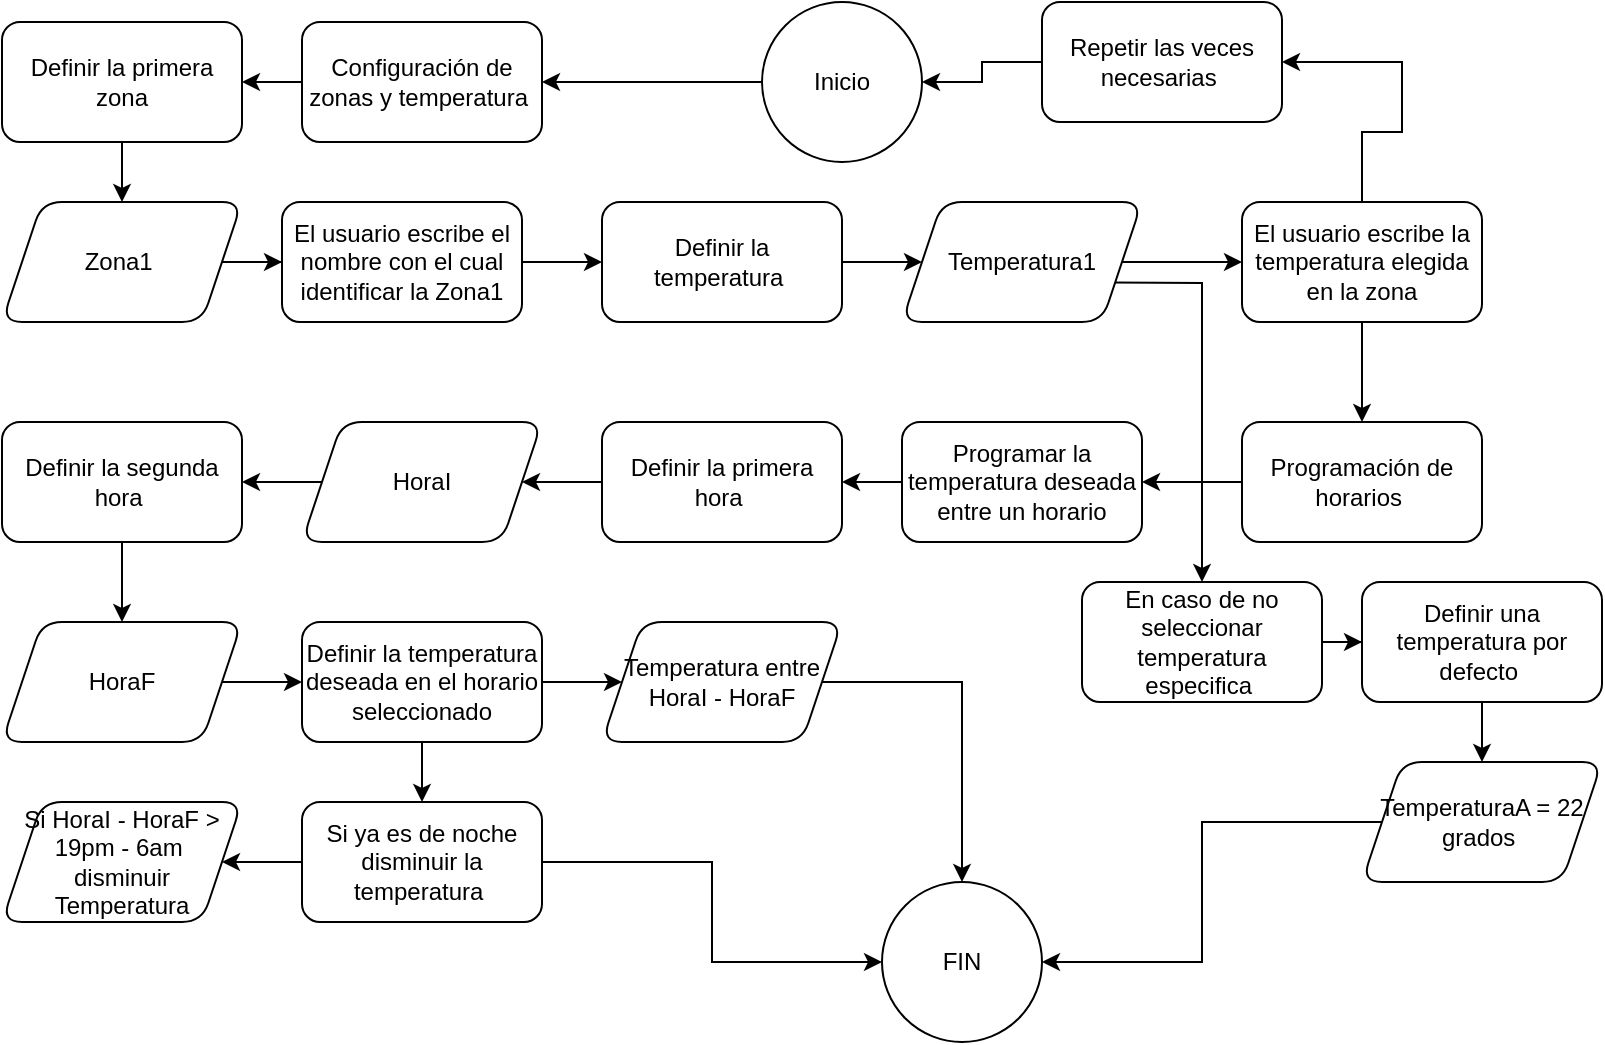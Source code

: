 <mxfile version="24.3.1" type="device">
  <diagram name="Página-1" id="h7pTBiZzXUiJnkc3Qr1c">
    <mxGraphModel dx="1035" dy="541" grid="1" gridSize="10" guides="1" tooltips="1" connect="1" arrows="1" fold="1" page="1" pageScale="1" pageWidth="827" pageHeight="1169" math="0" shadow="0">
      <root>
        <mxCell id="0" />
        <mxCell id="1" parent="0" />
        <mxCell id="I3CXCH3mUX3X6go1XBvZ-2" style="edgeStyle=orthogonalEdgeStyle;rounded=0;orthogonalLoop=1;jettySize=auto;html=1;" edge="1" parent="1" source="I3CXCH3mUX3X6go1XBvZ-1" target="I3CXCH3mUX3X6go1XBvZ-3">
          <mxGeometry relative="1" as="geometry">
            <mxPoint x="290" y="60" as="targetPoint" />
          </mxGeometry>
        </mxCell>
        <mxCell id="I3CXCH3mUX3X6go1XBvZ-1" value="Inicio" style="ellipse;whiteSpace=wrap;html=1;aspect=fixed;" vertex="1" parent="1">
          <mxGeometry x="400" y="20" width="80" height="80" as="geometry" />
        </mxCell>
        <mxCell id="I3CXCH3mUX3X6go1XBvZ-5" value="" style="edgeStyle=orthogonalEdgeStyle;rounded=0;orthogonalLoop=1;jettySize=auto;html=1;" edge="1" parent="1" source="I3CXCH3mUX3X6go1XBvZ-3" target="I3CXCH3mUX3X6go1XBvZ-4">
          <mxGeometry relative="1" as="geometry" />
        </mxCell>
        <mxCell id="I3CXCH3mUX3X6go1XBvZ-3" value="Configuración de zonas y temperatura&amp;nbsp;" style="rounded=1;whiteSpace=wrap;html=1;" vertex="1" parent="1">
          <mxGeometry x="170" y="30" width="120" height="60" as="geometry" />
        </mxCell>
        <mxCell id="I3CXCH3mUX3X6go1XBvZ-7" value="" style="edgeStyle=orthogonalEdgeStyle;rounded=0;orthogonalLoop=1;jettySize=auto;html=1;" edge="1" parent="1" source="I3CXCH3mUX3X6go1XBvZ-4" target="I3CXCH3mUX3X6go1XBvZ-6">
          <mxGeometry relative="1" as="geometry" />
        </mxCell>
        <mxCell id="I3CXCH3mUX3X6go1XBvZ-4" value="Definir la primera zona" style="rounded=1;whiteSpace=wrap;html=1;" vertex="1" parent="1">
          <mxGeometry x="20" y="30" width="120" height="60" as="geometry" />
        </mxCell>
        <mxCell id="I3CXCH3mUX3X6go1XBvZ-9" value="" style="edgeStyle=orthogonalEdgeStyle;rounded=0;orthogonalLoop=1;jettySize=auto;html=1;" edge="1" parent="1" source="I3CXCH3mUX3X6go1XBvZ-6" target="I3CXCH3mUX3X6go1XBvZ-8">
          <mxGeometry relative="1" as="geometry" />
        </mxCell>
        <mxCell id="I3CXCH3mUX3X6go1XBvZ-6" value="Zona1&amp;nbsp;" style="shape=parallelogram;perimeter=parallelogramPerimeter;whiteSpace=wrap;html=1;fixedSize=1;rounded=1;" vertex="1" parent="1">
          <mxGeometry x="20" y="120" width="120" height="60" as="geometry" />
        </mxCell>
        <mxCell id="I3CXCH3mUX3X6go1XBvZ-11" value="" style="edgeStyle=orthogonalEdgeStyle;rounded=0;orthogonalLoop=1;jettySize=auto;html=1;" edge="1" parent="1" source="I3CXCH3mUX3X6go1XBvZ-8" target="I3CXCH3mUX3X6go1XBvZ-10">
          <mxGeometry relative="1" as="geometry" />
        </mxCell>
        <mxCell id="I3CXCH3mUX3X6go1XBvZ-8" value="El usuario escribe el nombre con el cual identificar la Zona1" style="whiteSpace=wrap;html=1;rounded=1;" vertex="1" parent="1">
          <mxGeometry x="160" y="120" width="120" height="60" as="geometry" />
        </mxCell>
        <mxCell id="I3CXCH3mUX3X6go1XBvZ-13" value="" style="edgeStyle=orthogonalEdgeStyle;rounded=0;orthogonalLoop=1;jettySize=auto;html=1;" edge="1" parent="1" source="I3CXCH3mUX3X6go1XBvZ-10" target="I3CXCH3mUX3X6go1XBvZ-12">
          <mxGeometry relative="1" as="geometry" />
        </mxCell>
        <mxCell id="I3CXCH3mUX3X6go1XBvZ-10" value="Definir la temperatura&amp;nbsp;" style="whiteSpace=wrap;html=1;rounded=1;" vertex="1" parent="1">
          <mxGeometry x="320" y="120" width="120" height="60" as="geometry" />
        </mxCell>
        <mxCell id="I3CXCH3mUX3X6go1XBvZ-15" value="" style="edgeStyle=orthogonalEdgeStyle;rounded=0;orthogonalLoop=1;jettySize=auto;html=1;" edge="1" parent="1" source="I3CXCH3mUX3X6go1XBvZ-12" target="I3CXCH3mUX3X6go1XBvZ-14">
          <mxGeometry relative="1" as="geometry" />
        </mxCell>
        <mxCell id="I3CXCH3mUX3X6go1XBvZ-40" style="edgeStyle=orthogonalEdgeStyle;rounded=0;orthogonalLoop=1;jettySize=auto;html=1;entryX=0.5;entryY=0;entryDx=0;entryDy=0;" edge="1" parent="1" target="I3CXCH3mUX3X6go1XBvZ-41">
          <mxGeometry relative="1" as="geometry">
            <mxPoint x="620" y="290" as="targetPoint" />
            <mxPoint x="530" y="160" as="sourcePoint" />
          </mxGeometry>
        </mxCell>
        <mxCell id="I3CXCH3mUX3X6go1XBvZ-12" value="Temperatura1" style="shape=parallelogram;perimeter=parallelogramPerimeter;whiteSpace=wrap;html=1;fixedSize=1;rounded=1;" vertex="1" parent="1">
          <mxGeometry x="470" y="120" width="120" height="60" as="geometry" />
        </mxCell>
        <mxCell id="I3CXCH3mUX3X6go1XBvZ-16" style="edgeStyle=orthogonalEdgeStyle;rounded=0;orthogonalLoop=1;jettySize=auto;html=1;" edge="1" parent="1" source="I3CXCH3mUX3X6go1XBvZ-14">
          <mxGeometry relative="1" as="geometry">
            <mxPoint x="660" y="50" as="targetPoint" />
            <Array as="points">
              <mxPoint x="700" y="85" />
              <mxPoint x="720" y="85" />
              <mxPoint x="720" y="50" />
            </Array>
          </mxGeometry>
        </mxCell>
        <mxCell id="I3CXCH3mUX3X6go1XBvZ-20" value="" style="edgeStyle=orthogonalEdgeStyle;rounded=0;orthogonalLoop=1;jettySize=auto;html=1;" edge="1" parent="1" source="I3CXCH3mUX3X6go1XBvZ-14" target="I3CXCH3mUX3X6go1XBvZ-19">
          <mxGeometry relative="1" as="geometry" />
        </mxCell>
        <mxCell id="I3CXCH3mUX3X6go1XBvZ-14" value="El usuario escribe la temperatura elegida en la zona" style="whiteSpace=wrap;html=1;rounded=1;" vertex="1" parent="1">
          <mxGeometry x="640" y="120" width="120" height="60" as="geometry" />
        </mxCell>
        <mxCell id="I3CXCH3mUX3X6go1XBvZ-18" style="edgeStyle=orthogonalEdgeStyle;rounded=0;orthogonalLoop=1;jettySize=auto;html=1;entryX=1;entryY=0.5;entryDx=0;entryDy=0;" edge="1" parent="1" source="I3CXCH3mUX3X6go1XBvZ-17" target="I3CXCH3mUX3X6go1XBvZ-1">
          <mxGeometry relative="1" as="geometry">
            <mxPoint x="490" y="60" as="targetPoint" />
          </mxGeometry>
        </mxCell>
        <mxCell id="I3CXCH3mUX3X6go1XBvZ-17" value="Repetir las veces necesarias&amp;nbsp;" style="rounded=1;whiteSpace=wrap;html=1;" vertex="1" parent="1">
          <mxGeometry x="540" y="20" width="120" height="60" as="geometry" />
        </mxCell>
        <mxCell id="I3CXCH3mUX3X6go1XBvZ-21" style="edgeStyle=orthogonalEdgeStyle;rounded=0;orthogonalLoop=1;jettySize=auto;html=1;" edge="1" parent="1" source="I3CXCH3mUX3X6go1XBvZ-19" target="I3CXCH3mUX3X6go1XBvZ-22">
          <mxGeometry relative="1" as="geometry">
            <mxPoint x="570" y="260" as="targetPoint" />
          </mxGeometry>
        </mxCell>
        <mxCell id="I3CXCH3mUX3X6go1XBvZ-19" value="Programación de horarios&amp;nbsp;" style="whiteSpace=wrap;html=1;rounded=1;" vertex="1" parent="1">
          <mxGeometry x="640" y="230" width="120" height="60" as="geometry" />
        </mxCell>
        <mxCell id="I3CXCH3mUX3X6go1XBvZ-24" value="" style="edgeStyle=orthogonalEdgeStyle;rounded=0;orthogonalLoop=1;jettySize=auto;html=1;" edge="1" parent="1" source="I3CXCH3mUX3X6go1XBvZ-22" target="I3CXCH3mUX3X6go1XBvZ-23">
          <mxGeometry relative="1" as="geometry" />
        </mxCell>
        <mxCell id="I3CXCH3mUX3X6go1XBvZ-22" value="Programar la temperatura deseada entre un horario" style="rounded=1;whiteSpace=wrap;html=1;" vertex="1" parent="1">
          <mxGeometry x="470" y="230" width="120" height="60" as="geometry" />
        </mxCell>
        <mxCell id="I3CXCH3mUX3X6go1XBvZ-26" value="" style="edgeStyle=orthogonalEdgeStyle;rounded=0;orthogonalLoop=1;jettySize=auto;html=1;" edge="1" parent="1" source="I3CXCH3mUX3X6go1XBvZ-23" target="I3CXCH3mUX3X6go1XBvZ-25">
          <mxGeometry relative="1" as="geometry" />
        </mxCell>
        <mxCell id="I3CXCH3mUX3X6go1XBvZ-23" value="Definir la primera hora&amp;nbsp;" style="whiteSpace=wrap;html=1;rounded=1;" vertex="1" parent="1">
          <mxGeometry x="320" y="230" width="120" height="60" as="geometry" />
        </mxCell>
        <mxCell id="I3CXCH3mUX3X6go1XBvZ-28" value="" style="edgeStyle=orthogonalEdgeStyle;rounded=0;orthogonalLoop=1;jettySize=auto;html=1;" edge="1" parent="1" source="I3CXCH3mUX3X6go1XBvZ-25" target="I3CXCH3mUX3X6go1XBvZ-27">
          <mxGeometry relative="1" as="geometry" />
        </mxCell>
        <mxCell id="I3CXCH3mUX3X6go1XBvZ-25" value="HoraI" style="shape=parallelogram;perimeter=parallelogramPerimeter;whiteSpace=wrap;html=1;fixedSize=1;rounded=1;" vertex="1" parent="1">
          <mxGeometry x="170" y="230" width="120" height="60" as="geometry" />
        </mxCell>
        <mxCell id="I3CXCH3mUX3X6go1XBvZ-30" value="" style="edgeStyle=orthogonalEdgeStyle;rounded=0;orthogonalLoop=1;jettySize=auto;html=1;" edge="1" parent="1" source="I3CXCH3mUX3X6go1XBvZ-27" target="I3CXCH3mUX3X6go1XBvZ-29">
          <mxGeometry relative="1" as="geometry" />
        </mxCell>
        <mxCell id="I3CXCH3mUX3X6go1XBvZ-27" value="Definir la segunda hora&amp;nbsp;" style="whiteSpace=wrap;html=1;rounded=1;" vertex="1" parent="1">
          <mxGeometry x="20" y="230" width="120" height="60" as="geometry" />
        </mxCell>
        <mxCell id="I3CXCH3mUX3X6go1XBvZ-32" value="" style="edgeStyle=orthogonalEdgeStyle;rounded=0;orthogonalLoop=1;jettySize=auto;html=1;" edge="1" parent="1" source="I3CXCH3mUX3X6go1XBvZ-29" target="I3CXCH3mUX3X6go1XBvZ-31">
          <mxGeometry relative="1" as="geometry" />
        </mxCell>
        <mxCell id="I3CXCH3mUX3X6go1XBvZ-29" value="HoraF" style="shape=parallelogram;perimeter=parallelogramPerimeter;whiteSpace=wrap;html=1;fixedSize=1;rounded=1;" vertex="1" parent="1">
          <mxGeometry x="20" y="330" width="120" height="60" as="geometry" />
        </mxCell>
        <mxCell id="I3CXCH3mUX3X6go1XBvZ-34" value="" style="edgeStyle=orthogonalEdgeStyle;rounded=0;orthogonalLoop=1;jettySize=auto;html=1;" edge="1" parent="1" source="I3CXCH3mUX3X6go1XBvZ-31" target="I3CXCH3mUX3X6go1XBvZ-33">
          <mxGeometry relative="1" as="geometry" />
        </mxCell>
        <mxCell id="I3CXCH3mUX3X6go1XBvZ-36" value="" style="edgeStyle=orthogonalEdgeStyle;rounded=0;orthogonalLoop=1;jettySize=auto;html=1;" edge="1" parent="1" source="I3CXCH3mUX3X6go1XBvZ-31" target="I3CXCH3mUX3X6go1XBvZ-35">
          <mxGeometry relative="1" as="geometry" />
        </mxCell>
        <mxCell id="I3CXCH3mUX3X6go1XBvZ-31" value="Definir la temperatura deseada en el horario seleccionado" style="whiteSpace=wrap;html=1;rounded=1;" vertex="1" parent="1">
          <mxGeometry x="170" y="330" width="120" height="60" as="geometry" />
        </mxCell>
        <mxCell id="I3CXCH3mUX3X6go1XBvZ-47" value="" style="edgeStyle=orthogonalEdgeStyle;rounded=0;orthogonalLoop=1;jettySize=auto;html=1;" edge="1" parent="1" source="I3CXCH3mUX3X6go1XBvZ-33" target="I3CXCH3mUX3X6go1XBvZ-46">
          <mxGeometry relative="1" as="geometry" />
        </mxCell>
        <mxCell id="I3CXCH3mUX3X6go1XBvZ-33" value="Temperatura entre HoraI - HoraF" style="shape=parallelogram;perimeter=parallelogramPerimeter;whiteSpace=wrap;html=1;fixedSize=1;rounded=1;" vertex="1" parent="1">
          <mxGeometry x="320" y="330" width="120" height="60" as="geometry" />
        </mxCell>
        <mxCell id="I3CXCH3mUX3X6go1XBvZ-38" value="" style="edgeStyle=orthogonalEdgeStyle;rounded=0;orthogonalLoop=1;jettySize=auto;html=1;" edge="1" parent="1" source="I3CXCH3mUX3X6go1XBvZ-35" target="I3CXCH3mUX3X6go1XBvZ-37">
          <mxGeometry relative="1" as="geometry" />
        </mxCell>
        <mxCell id="I3CXCH3mUX3X6go1XBvZ-49" style="edgeStyle=orthogonalEdgeStyle;rounded=0;orthogonalLoop=1;jettySize=auto;html=1;entryX=0;entryY=0.5;entryDx=0;entryDy=0;" edge="1" parent="1" source="I3CXCH3mUX3X6go1XBvZ-35" target="I3CXCH3mUX3X6go1XBvZ-46">
          <mxGeometry relative="1" as="geometry" />
        </mxCell>
        <mxCell id="I3CXCH3mUX3X6go1XBvZ-35" value="Si ya es de noche disminuir la temperatura&amp;nbsp;" style="whiteSpace=wrap;html=1;rounded=1;" vertex="1" parent="1">
          <mxGeometry x="170" y="420" width="120" height="60" as="geometry" />
        </mxCell>
        <mxCell id="I3CXCH3mUX3X6go1XBvZ-37" value="Si HoraI - HoraF &amp;gt; 19pm - 6am&amp;nbsp;&lt;br&gt;disminuir Temperatura" style="shape=parallelogram;perimeter=parallelogramPerimeter;whiteSpace=wrap;html=1;fixedSize=1;rounded=1;" vertex="1" parent="1">
          <mxGeometry x="20" y="420" width="120" height="60" as="geometry" />
        </mxCell>
        <mxCell id="I3CXCH3mUX3X6go1XBvZ-43" value="" style="edgeStyle=orthogonalEdgeStyle;rounded=0;orthogonalLoop=1;jettySize=auto;html=1;" edge="1" parent="1" source="I3CXCH3mUX3X6go1XBvZ-41" target="I3CXCH3mUX3X6go1XBvZ-42">
          <mxGeometry relative="1" as="geometry" />
        </mxCell>
        <mxCell id="I3CXCH3mUX3X6go1XBvZ-41" value="En caso de no seleccionar temperatura especifica&amp;nbsp;" style="rounded=1;whiteSpace=wrap;html=1;" vertex="1" parent="1">
          <mxGeometry x="560" y="310" width="120" height="60" as="geometry" />
        </mxCell>
        <mxCell id="I3CXCH3mUX3X6go1XBvZ-45" value="" style="edgeStyle=orthogonalEdgeStyle;rounded=0;orthogonalLoop=1;jettySize=auto;html=1;" edge="1" parent="1" source="I3CXCH3mUX3X6go1XBvZ-42" target="I3CXCH3mUX3X6go1XBvZ-44">
          <mxGeometry relative="1" as="geometry" />
        </mxCell>
        <mxCell id="I3CXCH3mUX3X6go1XBvZ-42" value="Definir una temperatura por defecto&amp;nbsp;" style="whiteSpace=wrap;html=1;rounded=1;" vertex="1" parent="1">
          <mxGeometry x="700" y="310" width="120" height="60" as="geometry" />
        </mxCell>
        <mxCell id="I3CXCH3mUX3X6go1XBvZ-48" style="edgeStyle=orthogonalEdgeStyle;rounded=0;orthogonalLoop=1;jettySize=auto;html=1;entryX=1;entryY=0.5;entryDx=0;entryDy=0;" edge="1" parent="1" source="I3CXCH3mUX3X6go1XBvZ-44" target="I3CXCH3mUX3X6go1XBvZ-46">
          <mxGeometry relative="1" as="geometry" />
        </mxCell>
        <mxCell id="I3CXCH3mUX3X6go1XBvZ-44" value="TemperaturaA = 22 grados&amp;nbsp;" style="shape=parallelogram;perimeter=parallelogramPerimeter;whiteSpace=wrap;html=1;fixedSize=1;rounded=1;" vertex="1" parent="1">
          <mxGeometry x="700" y="400" width="120" height="60" as="geometry" />
        </mxCell>
        <mxCell id="I3CXCH3mUX3X6go1XBvZ-46" value="FIN" style="ellipse;whiteSpace=wrap;html=1;rounded=1;" vertex="1" parent="1">
          <mxGeometry x="460" y="460" width="80" height="80" as="geometry" />
        </mxCell>
      </root>
    </mxGraphModel>
  </diagram>
</mxfile>
